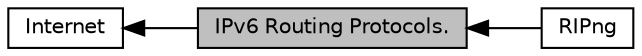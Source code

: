 digraph "IPv6 Routing Protocols."
{
  edge [fontname="Helvetica",fontsize="10",labelfontname="Helvetica",labelfontsize="10"];
  node [fontname="Helvetica",fontsize="10",shape=box];
  rankdir=LR;
  Node1 [label="IPv6 Routing Protocols.",height=0.2,width=0.4,color="black", fillcolor="grey75", style="filled", fontcolor="black",tooltip="The classes in this group implement different routing protocols for IPv6."];
  Node3 [label="RIPng",height=0.2,width=0.4,color="black", fillcolor="white", style="filled",URL="$group__ripng.html",tooltip="The RIPng protocol (RFC 2080) is a unicast-only IPv6 IGP (Interior Gateway Protocol)."];
  Node2 [label="Internet",height=0.2,width=0.4,color="black", fillcolor="white", style="filled",URL="$group__internet.html",tooltip="This section documents the API of the ns-3 internet module."];
  Node2->Node1 [shape=plaintext, dir="back", style="solid"];
  Node1->Node3 [shape=plaintext, dir="back", style="solid"];
}
